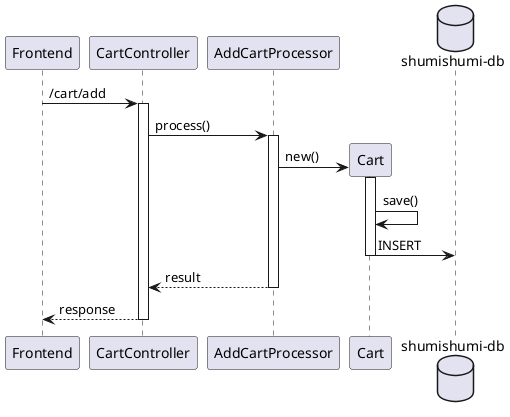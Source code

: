 @startuml add
participant "Frontend" as fe
participant "CartController" as cc

participant "AddCartProcessor" as proc

participant "Cart" as cm

database "shumishumi-db" as db

fe -> cc++ : /cart/add
cc -> proc++ : process()

create cm 
proc -> cm++ : new()
cm -> cm : save()
cm -> db : INSERT
deactivate cm

return result
return response

@enduml
